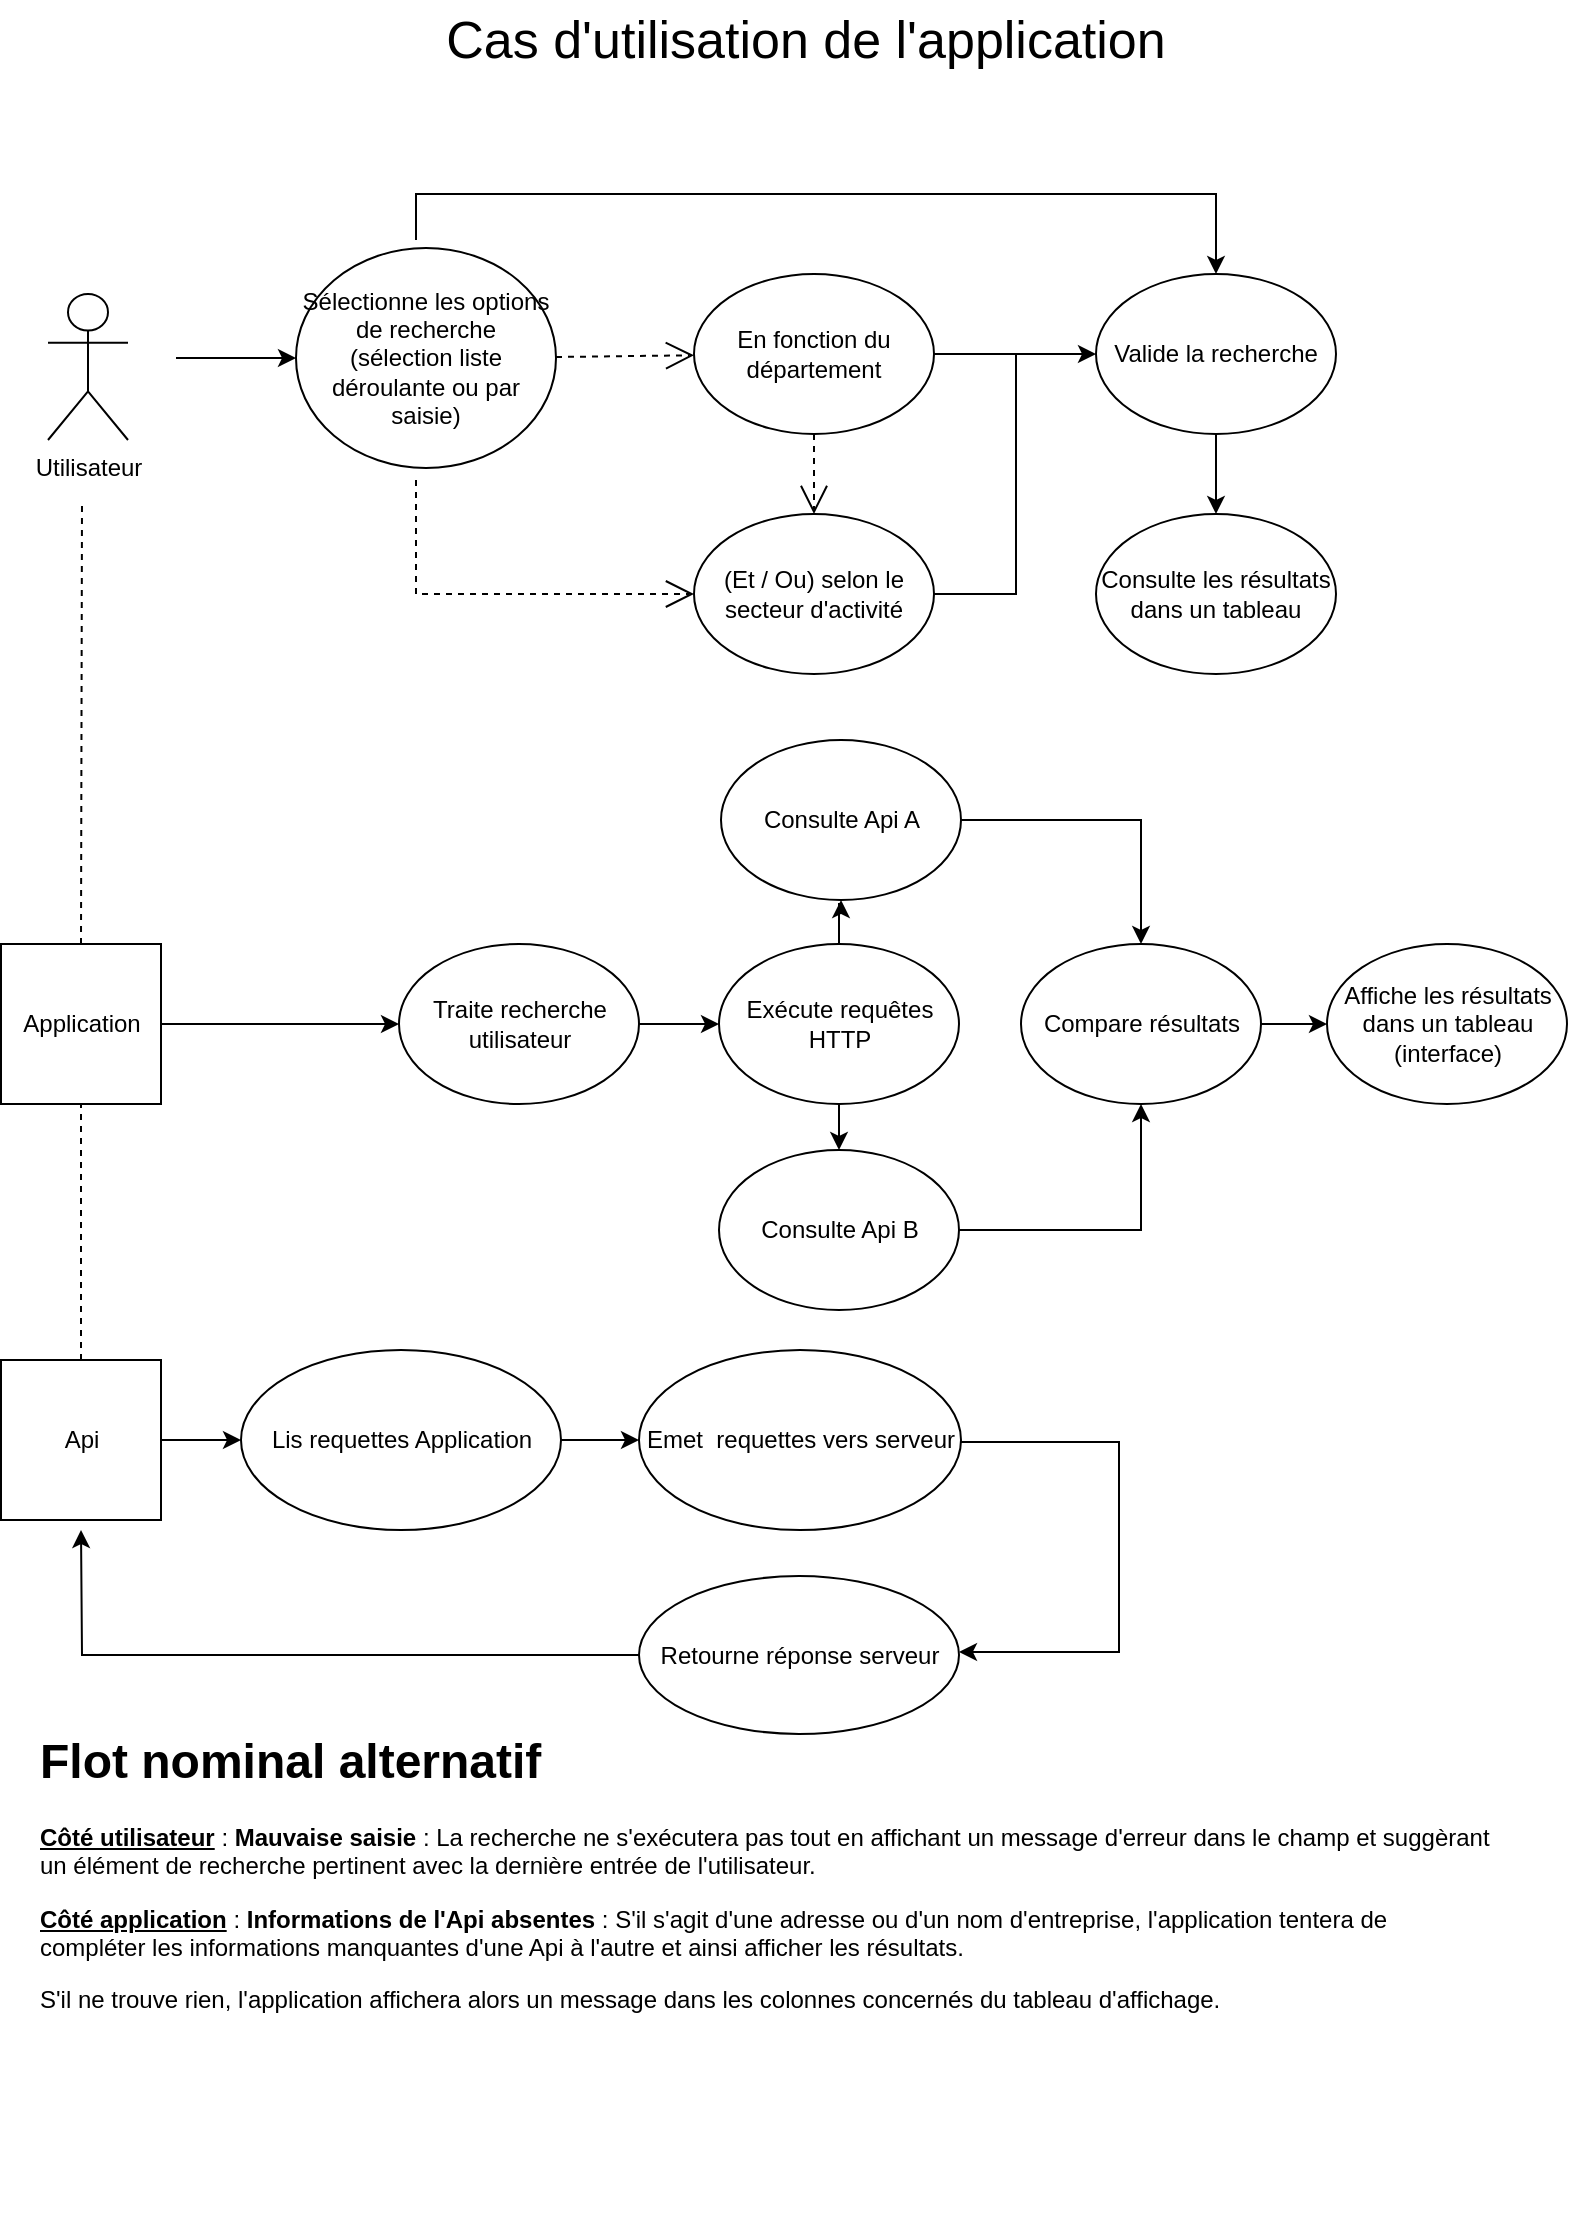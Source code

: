 <mxfile version="24.5.1" type="device">
  <diagram name="Page-1" id="EvBpDkiwuI2Di_hwh9id">
    <mxGraphModel dx="794" dy="678" grid="1" gridSize="10" guides="1" tooltips="1" connect="1" arrows="1" fold="1" page="1" pageScale="1" pageWidth="827" pageHeight="1169" math="0" shadow="0">
      <root>
        <mxCell id="0" />
        <mxCell id="1" parent="0" />
        <mxCell id="WdwyWnI2On7rY8qjM71M-1" value="Utilisateur" style="shape=umlActor;verticalLabelPosition=bottom;verticalAlign=top;html=1;outlineConnect=0;" parent="1" vertex="1">
          <mxGeometry x="46" y="177" width="40" height="73" as="geometry" />
        </mxCell>
        <mxCell id="WdwyWnI2On7rY8qjM71M-2" value="&lt;div&gt;Sélectionne les options de recherche&lt;/div&gt;&lt;div&gt;(sélection liste déroulante ou par saisie)&lt;br&gt;&lt;/div&gt;" style="ellipse;whiteSpace=wrap;html=1;" parent="1" vertex="1">
          <mxGeometry x="170" y="154" width="130" height="110" as="geometry" />
        </mxCell>
        <mxCell id="WdwyWnI2On7rY8qjM71M-3" value="En fonction du département" style="ellipse;whiteSpace=wrap;html=1;" parent="1" vertex="1">
          <mxGeometry x="369" y="167" width="120" height="80" as="geometry" />
        </mxCell>
        <mxCell id="WdwyWnI2On7rY8qjM71M-4" value="&lt;div&gt;(Et / Ou) selon le secteur d&#39;activité&lt;/div&gt;" style="ellipse;whiteSpace=wrap;html=1;" parent="1" vertex="1">
          <mxGeometry x="369" y="287" width="120" height="80" as="geometry" />
        </mxCell>
        <mxCell id="WdwyWnI2On7rY8qjM71M-5" value="&lt;div&gt;Valide la recherche&lt;/div&gt;" style="ellipse;whiteSpace=wrap;html=1;" parent="1" vertex="1">
          <mxGeometry x="570" y="167" width="120" height="80" as="geometry" />
        </mxCell>
        <mxCell id="WdwyWnI2On7rY8qjM71M-6" value="" style="endArrow=open;endSize=12;dashed=1;html=1;rounded=0;entryX=0;entryY=0.5;entryDx=0;entryDy=0;" parent="1" edge="1">
          <mxGeometry width="160" relative="1" as="geometry">
            <mxPoint x="230" y="270" as="sourcePoint" />
            <mxPoint x="369" y="327" as="targetPoint" />
            <Array as="points">
              <mxPoint x="230" y="327" />
            </Array>
          </mxGeometry>
        </mxCell>
        <mxCell id="WdwyWnI2On7rY8qjM71M-8" value="" style="endArrow=open;endSize=12;dashed=1;html=1;rounded=0;" parent="1" source="WdwyWnI2On7rY8qjM71M-2" target="WdwyWnI2On7rY8qjM71M-3" edge="1">
          <mxGeometry width="160" relative="1" as="geometry">
            <mxPoint x="244.5" y="417" as="sourcePoint" />
            <mxPoint x="244.5" y="496.04" as="targetPoint" />
          </mxGeometry>
        </mxCell>
        <mxCell id="WdwyWnI2On7rY8qjM71M-9" value="" style="endArrow=classic;html=1;rounded=0;entryX=0;entryY=0.5;entryDx=0;entryDy=0;" parent="1" target="WdwyWnI2On7rY8qjM71M-2" edge="1">
          <mxGeometry width="50" height="50" relative="1" as="geometry">
            <mxPoint x="110" y="209" as="sourcePoint" />
            <mxPoint x="90" y="7" as="targetPoint" />
            <Array as="points" />
          </mxGeometry>
        </mxCell>
        <mxCell id="WdwyWnI2On7rY8qjM71M-12" value="" style="endArrow=open;endSize=12;dashed=1;html=1;rounded=0;entryX=0.5;entryY=0;entryDx=0;entryDy=0;exitX=0.5;exitY=1;exitDx=0;exitDy=0;" parent="1" source="WdwyWnI2On7rY8qjM71M-3" edge="1">
          <mxGeometry width="160" relative="1" as="geometry">
            <mxPoint x="310" y="217" as="sourcePoint" />
            <mxPoint x="429" y="287" as="targetPoint" />
            <Array as="points" />
          </mxGeometry>
        </mxCell>
        <mxCell id="WdwyWnI2On7rY8qjM71M-17" value="" style="endArrow=classic;html=1;rounded=0;exitX=1;exitY=0.5;exitDx=0;exitDy=0;entryX=0;entryY=0.5;entryDx=0;entryDy=0;" parent="1" source="WdwyWnI2On7rY8qjM71M-3" target="WdwyWnI2On7rY8qjM71M-5" edge="1">
          <mxGeometry width="50" height="50" relative="1" as="geometry">
            <mxPoint x="495" y="267" as="sourcePoint" />
            <mxPoint x="570" y="267" as="targetPoint" />
            <Array as="points">
              <mxPoint x="530" y="207" />
            </Array>
          </mxGeometry>
        </mxCell>
        <mxCell id="WdwyWnI2On7rY8qjM71M-18" value="" style="endArrow=none;html=1;rounded=0;exitX=1;exitY=0.5;exitDx=0;exitDy=0;" parent="1" edge="1">
          <mxGeometry width="50" height="50" relative="1" as="geometry">
            <mxPoint x="489" y="327" as="sourcePoint" />
            <mxPoint x="530" y="207" as="targetPoint" />
            <Array as="points">
              <mxPoint x="530" y="327" />
            </Array>
          </mxGeometry>
        </mxCell>
        <mxCell id="WdwyWnI2On7rY8qjM71M-21" value="" style="endArrow=classic;html=1;rounded=0;entryX=0.5;entryY=0;entryDx=0;entryDy=0;" parent="1" target="WdwyWnI2On7rY8qjM71M-5" edge="1">
          <mxGeometry width="50" height="50" relative="1" as="geometry">
            <mxPoint x="230" y="150" as="sourcePoint" />
            <mxPoint x="680" y="127" as="targetPoint" />
            <Array as="points">
              <mxPoint x="230" y="127" />
              <mxPoint x="630" y="127" />
            </Array>
          </mxGeometry>
        </mxCell>
        <mxCell id="WdwyWnI2On7rY8qjM71M-22" value="" style="endArrow=classic;html=1;rounded=0;exitX=0.5;exitY=1;exitDx=0;exitDy=0;" parent="1" source="WdwyWnI2On7rY8qjM71M-5" edge="1">
          <mxGeometry width="50" height="50" relative="1" as="geometry">
            <mxPoint x="390" y="417" as="sourcePoint" />
            <mxPoint x="630" y="287" as="targetPoint" />
          </mxGeometry>
        </mxCell>
        <mxCell id="WdwyWnI2On7rY8qjM71M-23" value="&lt;div&gt;Consulte les résultats dans un tableau&lt;/div&gt;" style="ellipse;whiteSpace=wrap;html=1;" parent="1" vertex="1">
          <mxGeometry x="570" y="287" width="120" height="80" as="geometry" />
        </mxCell>
        <mxCell id="WdwyWnI2On7rY8qjM71M-25" value="Application" style="whiteSpace=wrap;html=1;align=center;" parent="1" vertex="1">
          <mxGeometry x="22.5" y="502" width="80" height="80" as="geometry" />
        </mxCell>
        <mxCell id="WdwyWnI2On7rY8qjM71M-26" value="" style="endArrow=classic;html=1;rounded=0;exitX=1;exitY=0.5;exitDx=0;exitDy=0;" parent="1" source="WdwyWnI2On7rY8qjM71M-25" target="WdwyWnI2On7rY8qjM71M-27" edge="1">
          <mxGeometry width="50" height="50" relative="1" as="geometry">
            <mxPoint x="201.5" y="572" as="sourcePoint" />
            <mxPoint x="301.5" y="572" as="targetPoint" />
          </mxGeometry>
        </mxCell>
        <mxCell id="WdwyWnI2On7rY8qjM71M-37" style="edgeStyle=orthogonalEdgeStyle;rounded=0;orthogonalLoop=1;jettySize=auto;html=1;entryX=0;entryY=0.5;entryDx=0;entryDy=0;" parent="1" source="WdwyWnI2On7rY8qjM71M-27" target="WdwyWnI2On7rY8qjM71M-28" edge="1">
          <mxGeometry relative="1" as="geometry" />
        </mxCell>
        <mxCell id="WdwyWnI2On7rY8qjM71M-27" value="Traite recherche utilisateur" style="ellipse;whiteSpace=wrap;html=1;" parent="1" vertex="1">
          <mxGeometry x="221.5" y="502" width="120" height="80" as="geometry" />
        </mxCell>
        <mxCell id="WdwyWnI2On7rY8qjM71M-38" style="edgeStyle=orthogonalEdgeStyle;rounded=0;orthogonalLoop=1;jettySize=auto;html=1;entryX=0.5;entryY=1;entryDx=0;entryDy=0;" parent="1" source="WdwyWnI2On7rY8qjM71M-28" target="WdwyWnI2On7rY8qjM71M-32" edge="1">
          <mxGeometry relative="1" as="geometry" />
        </mxCell>
        <mxCell id="WdwyWnI2On7rY8qjM71M-39" style="edgeStyle=orthogonalEdgeStyle;rounded=0;orthogonalLoop=1;jettySize=auto;html=1;entryX=0.5;entryY=0;entryDx=0;entryDy=0;" parent="1" source="WdwyWnI2On7rY8qjM71M-28" target="WdwyWnI2On7rY8qjM71M-34" edge="1">
          <mxGeometry relative="1" as="geometry" />
        </mxCell>
        <mxCell id="WdwyWnI2On7rY8qjM71M-28" value="Exécute requêtes HTTP" style="ellipse;whiteSpace=wrap;html=1;" parent="1" vertex="1">
          <mxGeometry x="381.5" y="502" width="120" height="80" as="geometry" />
        </mxCell>
        <mxCell id="WdwyWnI2On7rY8qjM71M-43" style="edgeStyle=orthogonalEdgeStyle;rounded=0;orthogonalLoop=1;jettySize=auto;html=1;entryX=0;entryY=0.5;entryDx=0;entryDy=0;" parent="1" source="WdwyWnI2On7rY8qjM71M-30" target="WdwyWnI2On7rY8qjM71M-42" edge="1">
          <mxGeometry relative="1" as="geometry" />
        </mxCell>
        <mxCell id="WdwyWnI2On7rY8qjM71M-30" value="&lt;div&gt;Compare résultats&lt;/div&gt;" style="ellipse;whiteSpace=wrap;html=1;" parent="1" vertex="1">
          <mxGeometry x="532.5" y="502" width="120" height="80" as="geometry" />
        </mxCell>
        <mxCell id="WdwyWnI2On7rY8qjM71M-41" style="edgeStyle=orthogonalEdgeStyle;rounded=0;orthogonalLoop=1;jettySize=auto;html=1;entryX=0.5;entryY=0;entryDx=0;entryDy=0;" parent="1" source="WdwyWnI2On7rY8qjM71M-32" target="WdwyWnI2On7rY8qjM71M-30" edge="1">
          <mxGeometry relative="1" as="geometry" />
        </mxCell>
        <mxCell id="WdwyWnI2On7rY8qjM71M-32" value="Consulte Api A" style="ellipse;whiteSpace=wrap;html=1;" parent="1" vertex="1">
          <mxGeometry x="382.5" y="400" width="120" height="80" as="geometry" />
        </mxCell>
        <mxCell id="WdwyWnI2On7rY8qjM71M-40" style="edgeStyle=orthogonalEdgeStyle;rounded=0;orthogonalLoop=1;jettySize=auto;html=1;entryX=0.5;entryY=1;entryDx=0;entryDy=0;" parent="1" source="WdwyWnI2On7rY8qjM71M-34" target="WdwyWnI2On7rY8qjM71M-30" edge="1">
          <mxGeometry relative="1" as="geometry">
            <mxPoint x="601.5" y="592" as="targetPoint" />
          </mxGeometry>
        </mxCell>
        <mxCell id="WdwyWnI2On7rY8qjM71M-34" value="Consulte Api B" style="ellipse;whiteSpace=wrap;html=1;" parent="1" vertex="1">
          <mxGeometry x="381.5" y="605" width="120" height="80" as="geometry" />
        </mxCell>
        <mxCell id="WdwyWnI2On7rY8qjM71M-42" value="&lt;div&gt;Affiche les résultats dans un tableau (interface)&lt;/div&gt;" style="ellipse;whiteSpace=wrap;html=1;" parent="1" vertex="1">
          <mxGeometry x="685.5" y="502" width="120" height="80" as="geometry" />
        </mxCell>
        <mxCell id="WdwyWnI2On7rY8qjM71M-44" value="&lt;font style=&quot;font-size: 26px;&quot;&gt;Cas d&#39;utilisation de l&#39;application&lt;/font&gt;" style="text;html=1;align=center;verticalAlign=middle;whiteSpace=wrap;rounded=0;" parent="1" vertex="1">
          <mxGeometry x="170" y="30" width="510" height="40" as="geometry" />
        </mxCell>
        <mxCell id="WdwyWnI2On7rY8qjM71M-68" style="edgeStyle=orthogonalEdgeStyle;rounded=0;orthogonalLoop=1;jettySize=auto;html=1;entryX=0;entryY=0.5;entryDx=0;entryDy=0;" parent="1" source="WdwyWnI2On7rY8qjM71M-63" target="WdwyWnI2On7rY8qjM71M-65" edge="1">
          <mxGeometry relative="1" as="geometry" />
        </mxCell>
        <mxCell id="WdwyWnI2On7rY8qjM71M-63" value="Api" style="whiteSpace=wrap;html=1;align=center;" parent="1" vertex="1">
          <mxGeometry x="22.5" y="710" width="80" height="80" as="geometry" />
        </mxCell>
        <mxCell id="WdwyWnI2On7rY8qjM71M-69" style="edgeStyle=orthogonalEdgeStyle;rounded=0;orthogonalLoop=1;jettySize=auto;html=1;entryX=0;entryY=0.5;entryDx=0;entryDy=0;" parent="1" source="WdwyWnI2On7rY8qjM71M-65" target="WdwyWnI2On7rY8qjM71M-66" edge="1">
          <mxGeometry relative="1" as="geometry" />
        </mxCell>
        <mxCell id="WdwyWnI2On7rY8qjM71M-65" value="&lt;div&gt;Lis requettes Application&lt;/div&gt;" style="ellipse;whiteSpace=wrap;html=1;" parent="1" vertex="1">
          <mxGeometry x="142.5" y="705" width="160" height="90" as="geometry" />
        </mxCell>
        <mxCell id="HjQBjJA5oH92MLQHAivd-3" style="edgeStyle=orthogonalEdgeStyle;rounded=0;orthogonalLoop=1;jettySize=auto;html=1;" edge="1" parent="1">
          <mxGeometry relative="1" as="geometry">
            <mxPoint x="501.5" y="855.95" as="targetPoint" />
            <mxPoint x="501.5" y="751.003" as="sourcePoint" />
            <Array as="points">
              <mxPoint x="581.5" y="750.95" />
            </Array>
          </mxGeometry>
        </mxCell>
        <mxCell id="WdwyWnI2On7rY8qjM71M-66" value="Emet&amp;nbsp; requettes vers serveur" style="ellipse;whiteSpace=wrap;html=1;" parent="1" vertex="1">
          <mxGeometry x="341.5" y="705" width="161" height="90" as="geometry" />
        </mxCell>
        <mxCell id="HjQBjJA5oH92MLQHAivd-5" style="edgeStyle=orthogonalEdgeStyle;rounded=0;orthogonalLoop=1;jettySize=auto;html=1;" edge="1" parent="1" source="WdwyWnI2On7rY8qjM71M-67">
          <mxGeometry relative="1" as="geometry">
            <mxPoint x="62.5" y="795" as="targetPoint" />
          </mxGeometry>
        </mxCell>
        <mxCell id="WdwyWnI2On7rY8qjM71M-67" value="Retourne réponse serveur" style="ellipse;whiteSpace=wrap;html=1;" parent="1" vertex="1">
          <mxGeometry x="341.5" y="818" width="160" height="79" as="geometry" />
        </mxCell>
        <mxCell id="HjQBjJA5oH92MLQHAivd-1" value="&lt;h1 style=&quot;margin-top: 0px;&quot;&gt;Flot nominal alternatif&lt;br&gt;&lt;/h1&gt;&lt;p&gt;&lt;b&gt;&lt;u&gt;Côté utilisateur&lt;/u&gt; &lt;/b&gt;: &lt;b&gt;Mauvaise saisie&lt;/b&gt; : La recherche ne s&#39;exécutera pas tout en affichant un message d&#39;erreur dans le champ et suggèrant un élément de recherche pertinent avec la dernière entrée de l&#39;utilisateur.&lt;/p&gt;&lt;p&gt;&lt;b&gt;&lt;u&gt;Côté application&lt;/u&gt; &lt;/b&gt;: &lt;b&gt;Informations de l&#39;Api absentes&lt;/b&gt; : S&#39;il s&#39;agit d&#39;une adresse ou d&#39;un nom d&#39;entreprise, l&#39;application tentera de compléter les informations manquantes d&#39;une Api à l&#39;autre et ainsi afficher les résultats.&amp;nbsp;&lt;/p&gt;&lt;p&gt;S&#39;il ne trouve rien, l&#39;application affichera alors un message dans les colonnes concernés du tableau d&#39;affichage.&amp;nbsp; &lt;br&gt;&lt;/p&gt;&lt;p&gt;&lt;br&gt;&lt;/p&gt;" style="text;html=1;whiteSpace=wrap;overflow=hidden;rounded=0;" vertex="1" parent="1">
          <mxGeometry x="40" y="890" width="730" height="250" as="geometry" />
        </mxCell>
        <mxCell id="HjQBjJA5oH92MLQHAivd-6" value="" style="endArrow=none;dashed=1;html=1;rounded=0;entryX=0.5;entryY=1;entryDx=0;entryDy=0;exitX=0.5;exitY=0;exitDx=0;exitDy=0;" edge="1" parent="1" source="WdwyWnI2On7rY8qjM71M-63" target="WdwyWnI2On7rY8qjM71M-25">
          <mxGeometry width="50" height="50" relative="1" as="geometry">
            <mxPoint x="42.5" y="645" as="sourcePoint" />
            <mxPoint x="92.5" y="595" as="targetPoint" />
          </mxGeometry>
        </mxCell>
        <mxCell id="HjQBjJA5oH92MLQHAivd-8" value="" style="endArrow=none;dashed=1;html=1;rounded=0;exitX=0.5;exitY=0;exitDx=0;exitDy=0;" edge="1" parent="1" source="WdwyWnI2On7rY8qjM71M-25">
          <mxGeometry width="50" height="50" relative="1" as="geometry">
            <mxPoint x="230" y="490" as="sourcePoint" />
            <mxPoint x="63" y="280" as="targetPoint" />
          </mxGeometry>
        </mxCell>
      </root>
    </mxGraphModel>
  </diagram>
</mxfile>
